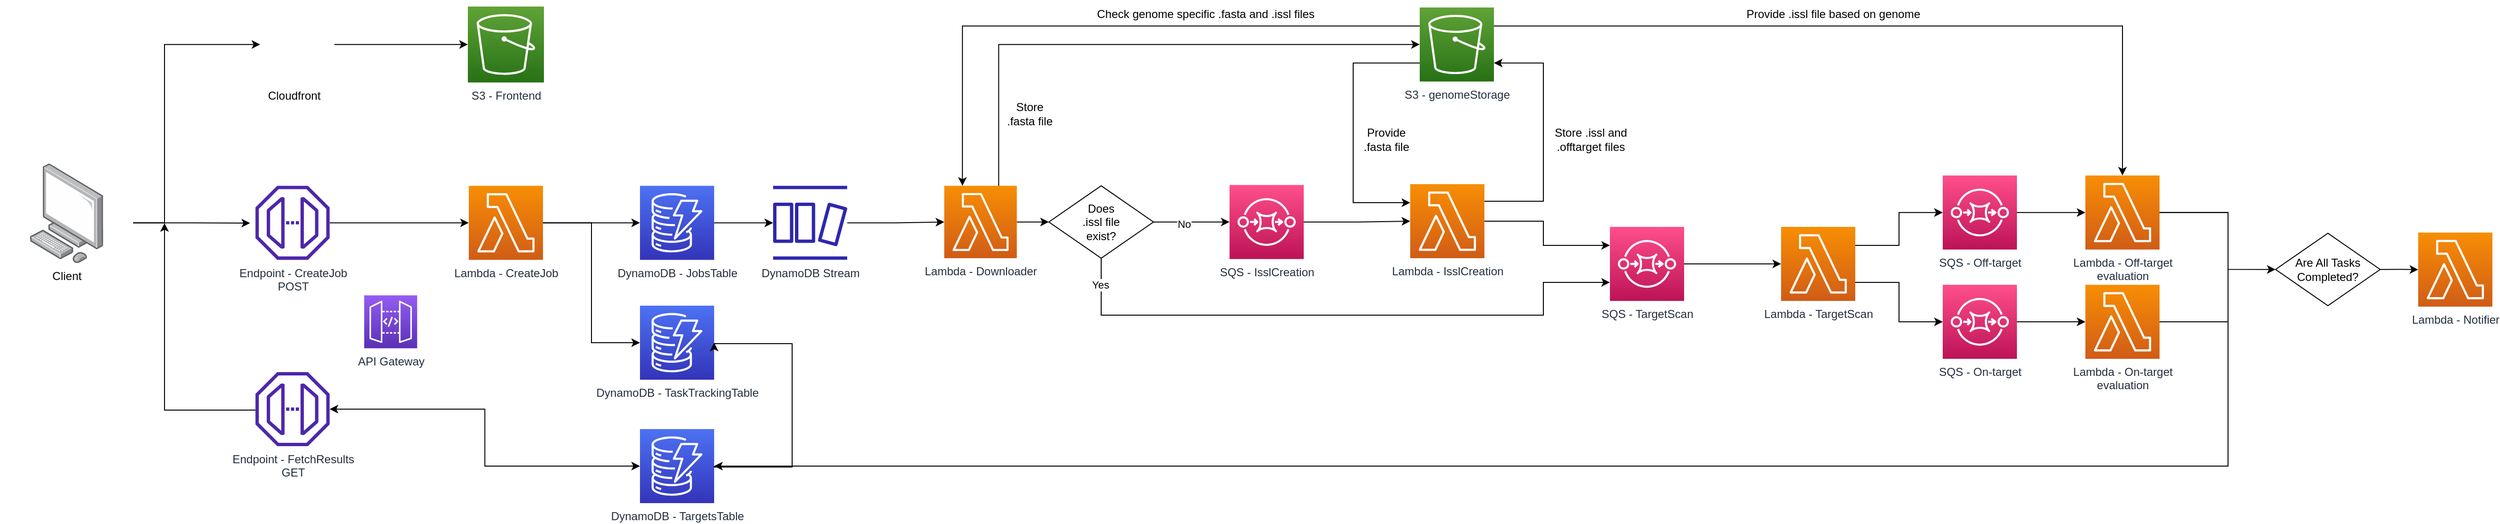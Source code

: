 <mxfile version="22.0.4" type="device">
  <diagram id="krAkyfecsawdt5dPigB_" name="Page-1">
    <mxGraphModel dx="3096" dy="1211" grid="0" gridSize="10" guides="0" tooltips="1" connect="1" arrows="1" fold="1" page="1" pageScale="1" pageWidth="827" pageHeight="1169" math="0" shadow="0">
      <root>
        <mxCell id="0" />
        <object label="Diagram" id="1">
          <mxCell style="" parent="0" />
        </object>
        <mxCell id="lShEb0nan_wU-JWEXfXT-17" style="edgeStyle=orthogonalEdgeStyle;rounded=0;orthogonalLoop=1;jettySize=auto;html=1;entryX=0;entryY=0.5;entryDx=0;entryDy=0;entryPerimeter=0;" parent="1" source="lShEb0nan_wU-JWEXfXT-1" target="lShEb0nan_wU-JWEXfXT-5" edge="1">
          <mxGeometry relative="1" as="geometry" />
        </mxCell>
        <mxCell id="6nbl6IyGGFge_mR9qVtQ-57" style="edgeStyle=orthogonalEdgeStyle;rounded=0;orthogonalLoop=1;jettySize=auto;html=1;exitX=0;exitY=0.5;exitDx=0;exitDy=0;exitPerimeter=0;startArrow=classic;startFill=1;endArrow=none;endFill=0;" parent="1" source="lShEb0nan_wU-JWEXfXT-1" target="lShEb0nan_wU-JWEXfXT-10" edge="1">
          <mxGeometry relative="1" as="geometry" />
        </mxCell>
        <mxCell id="lShEb0nan_wU-JWEXfXT-1" value="Lambda - CreateJob" style="sketch=0;points=[[0,0,0],[0.25,0,0],[0.5,0,0],[0.75,0,0],[1,0,0],[0,1,0],[0.25,1,0],[0.5,1,0],[0.75,1,0],[1,1,0],[0,0.25,0],[0,0.5,0],[0,0.75,0],[1,0.25,0],[1,0.5,0],[1,0.75,0]];outlineConnect=0;fontColor=#232F3E;gradientColor=#F78E04;gradientDirection=north;fillColor=#D05C17;strokeColor=#ffffff;dashed=0;verticalLabelPosition=bottom;verticalAlign=top;align=center;html=1;fontSize=12;fontStyle=0;aspect=fixed;shape=mxgraph.aws4.resourceIcon;resIcon=mxgraph.aws4.lambda;" parent="1" vertex="1">
          <mxGeometry x="-60" y="363.7" width="78" height="78" as="geometry" />
        </mxCell>
        <mxCell id="lShEb0nan_wU-JWEXfXT-40" style="edgeStyle=orthogonalEdgeStyle;rounded=0;orthogonalLoop=1;jettySize=auto;html=1;exitX=1;exitY=0.5;exitDx=0;exitDy=0;exitPerimeter=0;startArrow=none;startFill=0;endArrow=classic;endFill=1;fillColor=#FFDAA3;" parent="1" source="lShEb0nan_wU-JWEXfXT-5" target="lShEb0nan_wU-JWEXfXT-39" edge="1">
          <mxGeometry relative="1" as="geometry" />
        </mxCell>
        <mxCell id="lShEb0nan_wU-JWEXfXT-5" value="DynamoDB - JobsTable" style="sketch=0;points=[[0,0,0],[0.25,0,0],[0.5,0,0],[0.75,0,0],[1,0,0],[0,1,0],[0.25,1,0],[0.5,1,0],[0.75,1,0],[1,1,0],[0,0.25,0],[0,0.5,0],[0,0.75,0],[1,0.25,0],[1,0.5,0],[1,0.75,0]];outlineConnect=0;fontColor=#232F3E;gradientColor=#4D72F3;gradientDirection=north;fillColor=#3334B9;strokeColor=#ffffff;dashed=0;verticalLabelPosition=bottom;verticalAlign=top;align=center;html=1;fontSize=12;fontStyle=0;aspect=fixed;shape=mxgraph.aws4.resourceIcon;resIcon=mxgraph.aws4.dynamodb;" parent="1" vertex="1">
          <mxGeometry x="120" y="363.7" width="78" height="78" as="geometry" />
        </mxCell>
        <mxCell id="lShEb0nan_wU-JWEXfXT-6" value="API Gateway" style="sketch=0;points=[[0,0,0],[0.25,0,0],[0.5,0,0],[0.75,0,0],[1,0,0],[0,1,0],[0.25,1,0],[0.5,1,0],[0.75,1,0],[1,1,0],[0,0.25,0],[0,0.5,0],[0,0.75,0],[1,0.25,0],[1,0.5,0],[1,0.75,0]];outlineConnect=0;fontColor=#232F3E;gradientColor=#945DF2;gradientDirection=north;fillColor=#5A30B5;strokeColor=#ffffff;dashed=0;verticalLabelPosition=bottom;verticalAlign=top;align=center;html=1;fontSize=12;fontStyle=0;aspect=fixed;shape=mxgraph.aws4.resourceIcon;resIcon=mxgraph.aws4.api_gateway;" parent="1" vertex="1">
          <mxGeometry x="-170" y="479.15" width="55.69" height="55.69" as="geometry" />
        </mxCell>
        <mxCell id="T8QEofqclcsmKLHRJFDh-22" style="edgeStyle=orthogonalEdgeStyle;rounded=0;orthogonalLoop=1;jettySize=auto;html=1;exitX=1;exitY=0.5;exitDx=0;exitDy=0;exitPerimeter=0;entryX=0;entryY=0.5;entryDx=0;entryDy=0;entryPerimeter=0;" parent="1" source="lShEb0nan_wU-JWEXfXT-8" target="T8QEofqclcsmKLHRJFDh-21" edge="1">
          <mxGeometry relative="1" as="geometry" />
        </mxCell>
        <mxCell id="lShEb0nan_wU-JWEXfXT-8" value="SQS - Off-target" style="sketch=0;points=[[0,0,0],[0.25,0,0],[0.5,0,0],[0.75,0,0],[1,0,0],[0,1,0],[0.25,1,0],[0.5,1,0],[0.75,1,0],[1,1,0],[0,0.25,0],[0,0.5,0],[0,0.75,0],[1,0.25,0],[1,0.5,0],[1,0.75,0]];outlineConnect=0;fontColor=#232F3E;gradientColor=#FF4F8B;gradientDirection=north;fillColor=#BC1356;strokeColor=#ffffff;dashed=0;verticalLabelPosition=bottom;verticalAlign=top;align=center;html=1;fontSize=12;fontStyle=0;aspect=fixed;shape=mxgraph.aws4.resourceIcon;resIcon=mxgraph.aws4.sqs;" parent="1" vertex="1">
          <mxGeometry x="1490" y="352.89" width="78" height="78" as="geometry" />
        </mxCell>
        <mxCell id="PnX9oE772hR5VoB__EFH-106" style="edgeStyle=orthogonalEdgeStyle;rounded=0;orthogonalLoop=1;jettySize=auto;html=1;exitX=1;exitY=0.75;exitDx=0;exitDy=0;exitPerimeter=0;entryX=0;entryY=0.5;entryDx=0;entryDy=0;entryPerimeter=0;" parent="1" source="lShEb0nan_wU-JWEXfXT-9" target="lShEb0nan_wU-JWEXfXT-20" edge="1">
          <mxGeometry relative="1" as="geometry" />
        </mxCell>
        <mxCell id="PnX9oE772hR5VoB__EFH-107" style="edgeStyle=orthogonalEdgeStyle;rounded=0;orthogonalLoop=1;jettySize=auto;html=1;exitX=1;exitY=0.25;exitDx=0;exitDy=0;exitPerimeter=0;entryX=0;entryY=0.5;entryDx=0;entryDy=0;entryPerimeter=0;" parent="1" source="lShEb0nan_wU-JWEXfXT-9" target="lShEb0nan_wU-JWEXfXT-8" edge="1">
          <mxGeometry relative="1" as="geometry" />
        </mxCell>
        <mxCell id="lShEb0nan_wU-JWEXfXT-9" value="Lambda - TargetScan" style="sketch=0;points=[[0,0,0],[0.25,0,0],[0.5,0,0],[0.75,0,0],[1,0,0],[0,1,0],[0.25,1,0],[0.5,1,0],[0.75,1,0],[1,1,0],[0,0.25,0],[0,0.5,0],[0,0.75,0],[1,0.25,0],[1,0.5,0],[1,0.75,0]];outlineConnect=0;fontColor=#232F3E;gradientColor=#F78E04;gradientDirection=north;fillColor=#D05C17;strokeColor=#ffffff;dashed=0;verticalLabelPosition=bottom;verticalAlign=top;align=center;html=1;fontSize=12;fontStyle=0;aspect=fixed;shape=mxgraph.aws4.resourceIcon;resIcon=mxgraph.aws4.lambda;" parent="1" vertex="1">
          <mxGeometry x="1320" y="406.99" width="78" height="78" as="geometry" />
        </mxCell>
        <mxCell id="lShEb0nan_wU-JWEXfXT-10" value="&lt;div&gt;Endpoint - CreateJob&lt;/div&gt;&lt;div&gt;POST&lt;br&gt;&lt;/div&gt;" style="sketch=0;outlineConnect=0;fontColor=#232F3E;gradientColor=none;fillColor=#4D27AA;strokeColor=none;dashed=0;verticalLabelPosition=bottom;verticalAlign=top;align=center;html=1;fontSize=12;fontStyle=0;aspect=fixed;pointerEvents=1;shape=mxgraph.aws4.endpoint;" parent="1" vertex="1">
          <mxGeometry x="-284.34" y="363.7" width="78" height="78" as="geometry" />
        </mxCell>
        <mxCell id="lShEb0nan_wU-JWEXfXT-11" value="&lt;div&gt;Endpoint - FetchResults&lt;/div&gt;&lt;div&gt;GET&lt;br&gt;&lt;/div&gt;" style="sketch=0;outlineConnect=0;fontColor=#232F3E;gradientColor=none;fillColor=#4D27AA;strokeColor=none;dashed=0;verticalLabelPosition=bottom;verticalAlign=top;align=center;html=1;fontSize=12;fontStyle=0;aspect=fixed;pointerEvents=1;shape=mxgraph.aws4.endpoint;" parent="1" vertex="1">
          <mxGeometry x="-284.34" y="560" width="78" height="78" as="geometry" />
        </mxCell>
        <mxCell id="T8QEofqclcsmKLHRJFDh-23" style="edgeStyle=orthogonalEdgeStyle;rounded=0;orthogonalLoop=1;jettySize=auto;html=1;exitX=1;exitY=0.5;exitDx=0;exitDy=0;exitPerimeter=0;entryX=0;entryY=0.5;entryDx=0;entryDy=0;entryPerimeter=0;" parent="1" source="lShEb0nan_wU-JWEXfXT-20" target="T8QEofqclcsmKLHRJFDh-19" edge="1">
          <mxGeometry relative="1" as="geometry" />
        </mxCell>
        <mxCell id="lShEb0nan_wU-JWEXfXT-20" value="SQS - On-target" style="sketch=0;points=[[0,0,0],[0.25,0,0],[0.5,0,0],[0.75,0,0],[1,0,0],[0,1,0],[0.25,1,0],[0.5,1,0],[0.75,1,0],[1,1,0],[0,0.25,0],[0,0.5,0],[0,0.75,0],[1,0.25,0],[1,0.5,0],[1,0.75,0]];outlineConnect=0;fontColor=#232F3E;gradientColor=#FF4F8B;gradientDirection=north;fillColor=#BC1356;strokeColor=#ffffff;dashed=0;verticalLabelPosition=bottom;verticalAlign=top;align=center;html=1;fontSize=12;fontStyle=0;aspect=fixed;shape=mxgraph.aws4.resourceIcon;resIcon=mxgraph.aws4.sqs;" parent="1" vertex="1">
          <mxGeometry x="1490" y="468.0" width="78" height="78" as="geometry" />
        </mxCell>
        <mxCell id="lShEb0nan_wU-JWEXfXT-38" value="&lt;div&gt;S3 - Frontend&lt;br&gt;&lt;/div&gt;" style="sketch=0;points=[[0,0,0],[0.25,0,0],[0.5,0,0],[0.75,0,0],[1,0,0],[0,1,0],[0.25,1,0],[0.5,1,0],[0.75,1,0],[1,1,0],[0,0.25,0],[0,0.5,0],[0,0.75,0],[1,0.25,0],[1,0.5,0],[1,0.75,0]];outlineConnect=0;fontColor=#232F3E;gradientColor=#60A337;gradientDirection=north;fillColor=#277116;strokeColor=#ffffff;dashed=0;verticalLabelPosition=bottom;verticalAlign=top;align=center;html=1;fontSize=12;fontStyle=0;aspect=fixed;shape=mxgraph.aws4.resourceIcon;resIcon=mxgraph.aws4.s3;" parent="1" vertex="1">
          <mxGeometry x="-61" y="174.86" width="80" height="80" as="geometry" />
        </mxCell>
        <mxCell id="XJK-BqBHf_a6RxVuGPUH-28" style="edgeStyle=orthogonalEdgeStyle;rounded=0;orthogonalLoop=1;jettySize=auto;html=1;entryX=0;entryY=0.5;entryDx=0;entryDy=0;entryPerimeter=0;" parent="1" source="lShEb0nan_wU-JWEXfXT-39" target="XJK-BqBHf_a6RxVuGPUH-12" edge="1">
          <mxGeometry relative="1" as="geometry">
            <mxPoint x="590" y="403.889" as="targetPoint" />
          </mxGeometry>
        </mxCell>
        <mxCell id="lShEb0nan_wU-JWEXfXT-39" value="DynamoDB Stream" style="sketch=0;outlineConnect=0;fontColor=#232F3E;gradientColor=none;fillColor=#2E27AD;strokeColor=none;dashed=0;verticalLabelPosition=bottom;verticalAlign=top;align=center;html=1;fontSize=12;fontStyle=0;aspect=fixed;pointerEvents=1;shape=mxgraph.aws4.dynamodb_stream;" parent="1" vertex="1">
          <mxGeometry x="260" y="363.7" width="78" height="78" as="geometry" />
        </mxCell>
        <mxCell id="XJK-BqBHf_a6RxVuGPUH-8" style="edgeStyle=orthogonalEdgeStyle;rounded=0;orthogonalLoop=1;jettySize=auto;html=1;exitX=1;exitY=0.5;exitDx=0;exitDy=0;exitPerimeter=0;entryX=0;entryY=0.5;entryDx=0;entryDy=0;entryPerimeter=0;" parent="1" source="XJK-BqBHf_a6RxVuGPUH-9" target="T8QEofqclcsmKLHRJFDh-13" edge="1">
          <mxGeometry relative="1" as="geometry">
            <mxPoint x="1280.19" y="415.155" as="targetPoint" />
          </mxGeometry>
        </mxCell>
        <mxCell id="XJK-BqBHf_a6RxVuGPUH-9" value="SQS - IsslCreation" style="sketch=0;points=[[0,0,0],[0.25,0,0],[0.5,0,0],[0.75,0,0],[1,0,0],[0,1,0],[0.25,1,0],[0.5,1,0],[0.75,1,0],[1,1,0],[0,0.25,0],[0,0.5,0],[0,0.75,0],[1,0.25,0],[1,0.5,0],[1,0.75,0]];outlineConnect=0;fontColor=#232F3E;gradientColor=#FF4F8B;gradientDirection=north;fillColor=#BC1356;strokeColor=#ffffff;dashed=0;verticalLabelPosition=bottom;verticalAlign=top;align=center;html=1;fontSize=12;fontStyle=0;aspect=fixed;shape=mxgraph.aws4.resourceIcon;resIcon=mxgraph.aws4.sqs;" parent="1" vertex="1">
          <mxGeometry x="740.0" y="362.85" width="78" height="78" as="geometry" />
        </mxCell>
        <mxCell id="T8QEofqclcsmKLHRJFDh-40" style="edgeStyle=orthogonalEdgeStyle;rounded=0;orthogonalLoop=1;jettySize=auto;html=1;exitX=1;exitY=0.5;exitDx=0;exitDy=0;exitPerimeter=0;entryX=0;entryY=0.5;entryDx=0;entryDy=0;" parent="1" source="XJK-BqBHf_a6RxVuGPUH-12" target="T8QEofqclcsmKLHRJFDh-43" edge="1">
          <mxGeometry relative="1" as="geometry">
            <mxPoint x="560.41" y="400.675" as="targetPoint" />
          </mxGeometry>
        </mxCell>
        <mxCell id="XJK-BqBHf_a6RxVuGPUH-12" value="Lambda - Downloader" style="sketch=0;points=[[0,0,0],[0.25,0,0],[0.5,0,0],[0.75,0,0],[1,0,0],[0,1,0],[0.25,1,0],[0.5,1,0],[0.75,1,0],[1,1,0],[0,0.25,0],[0,0.5,0],[0,0.75,0],[1,0.25,0],[1,0.5,0],[1,0.75,0]];outlineConnect=0;fontColor=#232F3E;gradientColor=#F78E04;gradientDirection=north;fillColor=#D05C17;strokeColor=#ffffff;dashed=0;verticalLabelPosition=bottom;verticalAlign=top;align=center;html=1;fontSize=12;fontStyle=0;aspect=fixed;shape=mxgraph.aws4.resourceIcon;resIcon=mxgraph.aws4.lambda;" parent="1" vertex="1">
          <mxGeometry x="440" y="363.7" width="76.3" height="76.3" as="geometry" />
        </mxCell>
        <mxCell id="XJK-BqBHf_a6RxVuGPUH-48" style="edgeStyle=orthogonalEdgeStyle;rounded=0;orthogonalLoop=1;jettySize=auto;html=1;entryX=0;entryY=0.5;entryDx=0;entryDy=0;entryPerimeter=0;startArrow=none;startFill=0;" parent="1" source="XJK-BqBHf_a6RxVuGPUH-46" target="lShEb0nan_wU-JWEXfXT-9" edge="1">
          <mxGeometry relative="1" as="geometry" />
        </mxCell>
        <mxCell id="XJK-BqBHf_a6RxVuGPUH-46" value="SQS - TargetScan" style="sketch=0;points=[[0,0,0],[0.25,0,0],[0.5,0,0],[0.75,0,0],[1,0,0],[0,1,0],[0.25,1,0],[0.5,1,0],[0.75,1,0],[1,1,0],[0,0.25,0],[0,0.5,0],[0,0.75,0],[1,0.25,0],[1,0.5,0],[1,0.75,0]];outlineConnect=0;fontColor=#232F3E;gradientColor=#FF4F8B;gradientDirection=north;fillColor=#BC1356;strokeColor=#ffffff;dashed=0;verticalLabelPosition=bottom;verticalAlign=top;align=center;html=1;fontSize=12;fontStyle=0;aspect=fixed;shape=mxgraph.aws4.resourceIcon;resIcon=mxgraph.aws4.sqs;" parent="1" vertex="1">
          <mxGeometry x="1140" y="406.99" width="78" height="78" as="geometry" />
        </mxCell>
        <mxCell id="PnX9oE772hR5VoB__EFH-12" value="Store .issl and .offtarget files" style="text;html=1;strokeColor=none;fillColor=none;align=center;verticalAlign=middle;whiteSpace=wrap;rounded=0;" parent="1" vertex="1">
          <mxGeometry x="1070" y="287.11" width="100" height="55.11" as="geometry" />
        </mxCell>
        <mxCell id="PnX9oE772hR5VoB__EFH-90" style="edgeStyle=orthogonalEdgeStyle;rounded=0;orthogonalLoop=1;jettySize=auto;html=1;entryX=0;entryY=0.25;entryDx=0;entryDy=0;entryPerimeter=0;exitX=1;exitY=0.5;exitDx=0;exitDy=0;exitPerimeter=0;" parent="1" source="T8QEofqclcsmKLHRJFDh-13" target="XJK-BqBHf_a6RxVuGPUH-46" edge="1">
          <mxGeometry relative="1" as="geometry">
            <mxPoint x="1210" y="426" as="sourcePoint" />
            <Array as="points">
              <mxPoint x="1070" y="401" />
              <mxPoint x="1070" y="427" />
            </Array>
          </mxGeometry>
        </mxCell>
        <mxCell id="PnX9oE772hR5VoB__EFH-103" style="edgeStyle=orthogonalEdgeStyle;rounded=0;orthogonalLoop=1;jettySize=auto;html=1;fillColor=#f8cecc;gradientColor=#ea6b66;strokeColor=#000000;exitX=1;exitY=0.25;exitDx=0;exitDy=0;exitPerimeter=0;entryX=1;entryY=0.75;entryDx=0;entryDy=0;entryPerimeter=0;" parent="1" source="T8QEofqclcsmKLHRJFDh-13" target="yxyMRoZ1tEUUTZVGHeQR-15" edge="1">
          <mxGeometry relative="1" as="geometry">
            <Array as="points">
              <mxPoint x="978" y="381" />
              <mxPoint x="978" y="380" />
              <mxPoint x="1070" y="380" />
              <mxPoint x="1070" y="234" />
            </Array>
            <mxPoint x="969.19" y="415.58" as="sourcePoint" />
            <mxPoint x="1130" y="160" as="targetPoint" />
          </mxGeometry>
        </mxCell>
        <mxCell id="T8QEofqclcsmKLHRJFDh-13" value="Lambda - IsslCreation" style="sketch=0;points=[[0,0,0],[0.25,0,0],[0.5,0,0],[0.75,0,0],[1,0,0],[0,1,0],[0.25,1,0],[0.5,1,0],[0.75,1,0],[1,1,0],[0,0.25,0],[0,0.5,0],[0,0.75,0],[1,0.25,0],[1,0.5,0],[1,0.75,0]];outlineConnect=0;fontColor=#232F3E;gradientColor=#F78E04;gradientDirection=north;fillColor=#D05C17;strokeColor=#ffffff;dashed=0;verticalLabelPosition=bottom;verticalAlign=top;align=center;html=1;fontSize=12;fontStyle=0;aspect=fixed;shape=mxgraph.aws4.resourceIcon;resIcon=mxgraph.aws4.lambda;" parent="1" vertex="1">
          <mxGeometry x="930" y="362" width="78" height="78" as="geometry" />
        </mxCell>
        <mxCell id="T8QEofqclcsmKLHRJFDh-24" style="rounded=0;orthogonalLoop=1;jettySize=auto;html=1;exitX=1;exitY=0.5;exitDx=0;exitDy=0;exitPerimeter=0;fillColor=#f8cecc;strokeColor=#000000;endArrow=none;endFill=0;" parent="1" source="T8QEofqclcsmKLHRJFDh-19" edge="1">
          <mxGeometry relative="1" as="geometry">
            <mxPoint x="1790" y="507" as="targetPoint" />
          </mxGeometry>
        </mxCell>
        <mxCell id="T8QEofqclcsmKLHRJFDh-19" value="Lambda - On-target &lt;br&gt;evaluation" style="sketch=0;points=[[0,0,0],[0.25,0,0],[0.5,0,0],[0.75,0,0],[1,0,0],[0,1,0],[0.25,1,0],[0.5,1,0],[0.75,1,0],[1,1,0],[0,0.25,0],[0,0.5,0],[0,0.75,0],[1,0.25,0],[1,0.5,0],[1,0.75,0]];outlineConnect=0;fontColor=#232F3E;gradientColor=#F78E04;gradientDirection=north;fillColor=#D05C17;strokeColor=#ffffff;dashed=0;verticalLabelPosition=bottom;verticalAlign=top;align=center;html=1;fontSize=12;fontStyle=0;aspect=fixed;shape=mxgraph.aws4.resourceIcon;resIcon=mxgraph.aws4.lambda;" parent="1" vertex="1">
          <mxGeometry x="1640" y="468.0" width="78" height="78" as="geometry" />
        </mxCell>
        <mxCell id="CULJqqf-9Fbqz_P_JE7p-6" style="edgeStyle=orthogonalEdgeStyle;rounded=0;orthogonalLoop=1;jettySize=auto;html=1;exitX=1;exitY=0.5;exitDx=0;exitDy=0;exitPerimeter=0;entryX=0;entryY=0.5;entryDx=0;entryDy=0;" edge="1" parent="1" source="T8QEofqclcsmKLHRJFDh-21" target="CULJqqf-9Fbqz_P_JE7p-5">
          <mxGeometry relative="1" as="geometry">
            <Array as="points">
              <mxPoint x="1790" y="392" />
              <mxPoint x="1790" y="452" />
            </Array>
          </mxGeometry>
        </mxCell>
        <mxCell id="T8QEofqclcsmKLHRJFDh-21" value="Lambda - Off-target &lt;br&gt;evaluation" style="sketch=0;points=[[0,0,0],[0.25,0,0],[0.5,0,0],[0.75,0,0],[1,0,0],[0,1,0],[0.25,1,0],[0.5,1,0],[0.75,1,0],[1,1,0],[0,0.25,0],[0,0.5,0],[0,0.75,0],[1,0.25,0],[1,0.5,0],[1,0.75,0]];outlineConnect=0;fontColor=#232F3E;gradientColor=#F78E04;gradientDirection=north;fillColor=#D05C17;strokeColor=#ffffff;dashed=0;verticalLabelPosition=bottom;verticalAlign=top;align=center;html=1;fontSize=12;fontStyle=0;aspect=fixed;shape=mxgraph.aws4.resourceIcon;resIcon=mxgraph.aws4.lambda;" parent="1" vertex="1">
          <mxGeometry x="1640" y="352.89" width="78" height="78" as="geometry" />
        </mxCell>
        <mxCell id="T8QEofqclcsmKLHRJFDh-44" style="edgeStyle=orthogonalEdgeStyle;rounded=0;orthogonalLoop=1;jettySize=auto;html=1;exitX=0.5;exitY=1;exitDx=0;exitDy=0;entryX=0;entryY=0.75;entryDx=0;entryDy=0;entryPerimeter=0;" parent="1" source="T8QEofqclcsmKLHRJFDh-43" target="XJK-BqBHf_a6RxVuGPUH-46" edge="1">
          <mxGeometry relative="1" as="geometry">
            <Array as="points">
              <mxPoint x="605" y="500" />
              <mxPoint x="1070" y="500" />
              <mxPoint x="1070" y="465" />
            </Array>
          </mxGeometry>
        </mxCell>
        <mxCell id="6nbl6IyGGFge_mR9qVtQ-2" value="Yes" style="edgeLabel;html=1;align=center;verticalAlign=middle;resizable=0;points=[];" parent="T8QEofqclcsmKLHRJFDh-44" vertex="1" connectable="0">
          <mxGeometry x="-0.912" y="-1" relative="1" as="geometry">
            <mxPoint as="offset" />
          </mxGeometry>
        </mxCell>
        <mxCell id="yxyMRoZ1tEUUTZVGHeQR-3" style="edgeStyle=orthogonalEdgeStyle;rounded=0;orthogonalLoop=1;jettySize=auto;html=1;exitX=1;exitY=0.5;exitDx=0;exitDy=0;entryX=0;entryY=0.5;entryDx=0;entryDy=0;entryPerimeter=0;" parent="1" source="T8QEofqclcsmKLHRJFDh-43" target="XJK-BqBHf_a6RxVuGPUH-9" edge="1">
          <mxGeometry relative="1" as="geometry" />
        </mxCell>
        <mxCell id="yxyMRoZ1tEUUTZVGHeQR-7" value="No" style="edgeLabel;html=1;align=center;verticalAlign=middle;resizable=0;points=[];" parent="yxyMRoZ1tEUUTZVGHeQR-3" vertex="1" connectable="0">
          <mxGeometry x="-0.201" y="-2" relative="1" as="geometry">
            <mxPoint as="offset" />
          </mxGeometry>
        </mxCell>
        <mxCell id="T8QEofqclcsmKLHRJFDh-43" value="Does&lt;br style=&quot;border-color: var(--border-color);&quot;&gt;.issl file &lt;br&gt;exist?" style="rhombus;whiteSpace=wrap;html=1;fillColor=none;" parent="1" vertex="1">
          <mxGeometry x="550" y="363.7" width="110" height="76.3" as="geometry" />
        </mxCell>
        <mxCell id="yxyMRoZ1tEUUTZVGHeQR-15" value="S3 - genomeStorage" style="sketch=0;points=[[0,0,0],[0.25,0,0],[0.5,0,0],[0.75,0,0],[1,0,0],[0,1,0],[0.25,1,0],[0.5,1,0],[0.75,1,0],[1,1,0],[0,0.25,0],[0,0.5,0],[0,0.75,0],[1,0.25,0],[1,0.5,0],[1,0.75,0]];outlineConnect=0;fontColor=#232F3E;gradientColor=#60A337;gradientDirection=north;fillColor=#277116;strokeColor=#ffffff;dashed=0;verticalLabelPosition=bottom;verticalAlign=top;align=center;html=1;fontSize=12;fontStyle=0;aspect=fixed;shape=mxgraph.aws4.resourceIcon;resIcon=mxgraph.aws4.s3;" parent="1" vertex="1">
          <mxGeometry x="940" y="175.86" width="78" height="78" as="geometry" />
        </mxCell>
        <mxCell id="6nbl6IyGGFge_mR9qVtQ-3" style="edgeStyle=orthogonalEdgeStyle;rounded=0;orthogonalLoop=1;jettySize=auto;html=1;exitX=0;exitY=0.25;exitDx=0;exitDy=0;exitPerimeter=0;entryX=0.25;entryY=0;entryDx=0;entryDy=0;entryPerimeter=0;" parent="1" source="yxyMRoZ1tEUUTZVGHeQR-15" target="XJK-BqBHf_a6RxVuGPUH-12" edge="1">
          <mxGeometry relative="1" as="geometry">
            <mxPoint x="497" y="364" as="targetPoint" />
            <Array as="points">
              <mxPoint x="459" y="195" />
            </Array>
          </mxGeometry>
        </mxCell>
        <mxCell id="6nbl6IyGGFge_mR9qVtQ-5" value="Check genome specific .fasta and .issl files" style="text;html=1;strokeColor=none;fillColor=none;align=center;verticalAlign=middle;whiteSpace=wrap;rounded=0;" parent="1" vertex="1">
          <mxGeometry x="590" y="168" width="250" height="30" as="geometry" />
        </mxCell>
        <mxCell id="6nbl6IyGGFge_mR9qVtQ-6" style="edgeStyle=orthogonalEdgeStyle;rounded=0;orthogonalLoop=1;jettySize=auto;html=1;exitX=0;exitY=0.75;exitDx=0;exitDy=0;exitPerimeter=0;entryX=0;entryY=0.25;entryDx=0;entryDy=0;entryPerimeter=0;" parent="1" source="yxyMRoZ1tEUUTZVGHeQR-15" target="T8QEofqclcsmKLHRJFDh-13" edge="1">
          <mxGeometry relative="1" as="geometry">
            <Array as="points">
              <mxPoint x="870" y="234" />
              <mxPoint x="870" y="381" />
            </Array>
          </mxGeometry>
        </mxCell>
        <mxCell id="6nbl6IyGGFge_mR9qVtQ-7" value="Provide .fasta file" style="text;html=1;strokeColor=none;fillColor=none;align=center;verticalAlign=middle;whiteSpace=wrap;rounded=0;" parent="1" vertex="1">
          <mxGeometry x="870" y="285.83" width="70" height="57.66" as="geometry" />
        </mxCell>
        <mxCell id="6nbl6IyGGFge_mR9qVtQ-8" style="edgeStyle=orthogonalEdgeStyle;rounded=0;orthogonalLoop=1;jettySize=auto;html=1;exitX=1;exitY=0.25;exitDx=0;exitDy=0;exitPerimeter=0;entryX=0.5;entryY=0;entryDx=0;entryDy=0;entryPerimeter=0;" parent="1" source="yxyMRoZ1tEUUTZVGHeQR-15" target="T8QEofqclcsmKLHRJFDh-21" edge="1">
          <mxGeometry relative="1" as="geometry" />
        </mxCell>
        <mxCell id="6nbl6IyGGFge_mR9qVtQ-9" value="Provide .issl file based on genome" style="text;html=1;strokeColor=none;fillColor=none;align=center;verticalAlign=middle;whiteSpace=wrap;rounded=0;" parent="1" vertex="1">
          <mxGeometry x="1250" y="168" width="250" height="30" as="geometry" />
        </mxCell>
        <mxCell id="6nbl6IyGGFge_mR9qVtQ-27" value="" style="group" parent="1" vertex="1" connectable="0">
          <mxGeometry x="-279.31" y="168" width="87.66" height="119.11" as="geometry" />
        </mxCell>
        <mxCell id="6nbl6IyGGFge_mR9qVtQ-14" value="" style="shape=image;verticalLabelPosition=bottom;labelBackgroundColor=default;verticalAlign=top;aspect=fixed;imageAspect=0;image=https://cdn.worldvectorlogo.com/logos/aws-cloudfront.svg;" parent="6nbl6IyGGFge_mR9qVtQ-27" vertex="1">
          <mxGeometry width="77.867" height="93.718" as="geometry" />
        </mxCell>
        <mxCell id="6nbl6IyGGFge_mR9qVtQ-26" value="Cloudfront" style="text;html=1;align=center;verticalAlign=middle;resizable=0;points=[];autosize=1;strokeColor=none;fillColor=none;" parent="6nbl6IyGGFge_mR9qVtQ-27" vertex="1">
          <mxGeometry x="-5.028" y="86.024" width="80" height="30" as="geometry" />
        </mxCell>
        <mxCell id="6nbl6IyGGFge_mR9qVtQ-56" style="edgeStyle=orthogonalEdgeStyle;rounded=0;orthogonalLoop=1;jettySize=auto;html=1;exitX=0;exitY=0.5;exitDx=0;exitDy=0;exitPerimeter=0;startArrow=classic;startFill=1;" parent="1" source="lShEb0nan_wU-JWEXfXT-4" target="lShEb0nan_wU-JWEXfXT-11" edge="1">
          <mxGeometry relative="1" as="geometry" />
        </mxCell>
        <mxCell id="lShEb0nan_wU-JWEXfXT-4" value="DynamoDB - TargetsTable" style="sketch=0;points=[[0,0,0],[0.25,0,0],[0.5,0,0],[0.75,0,0],[1,0,0],[0,1,0],[0.25,1,0],[0.5,1,0],[0.75,1,0],[1,1,0],[0,0.25,0],[0,0.5,0],[0,0.75,0],[1,0.25,0],[1,0.5,0],[1,0.75,0]];outlineConnect=0;fontColor=#232F3E;gradientColor=#4D72F3;gradientDirection=north;fillColor=#3334B9;strokeColor=#ffffff;dashed=0;verticalLabelPosition=bottom;verticalAlign=top;align=center;html=1;fontSize=12;fontStyle=0;aspect=fixed;shape=mxgraph.aws4.resourceIcon;resIcon=mxgraph.aws4.dynamodb;" parent="1" vertex="1">
          <mxGeometry x="120" y="620" width="78" height="78" as="geometry" />
        </mxCell>
        <mxCell id="6nbl6IyGGFge_mR9qVtQ-29" style="edgeStyle=orthogonalEdgeStyle;rounded=0;orthogonalLoop=1;jettySize=auto;html=1;exitX=1;exitY=0.5;exitDx=0;exitDy=0;exitPerimeter=0;entryX=1;entryY=0.5;entryDx=0;entryDy=0;entryPerimeter=0;" parent="1" source="T8QEofqclcsmKLHRJFDh-21" target="lShEb0nan_wU-JWEXfXT-4" edge="1">
          <mxGeometry relative="1" as="geometry">
            <Array as="points">
              <mxPoint x="1790" y="392" />
              <mxPoint x="1790" y="659" />
            </Array>
          </mxGeometry>
        </mxCell>
        <mxCell id="6nbl6IyGGFge_mR9qVtQ-34" style="edgeStyle=orthogonalEdgeStyle;rounded=0;orthogonalLoop=1;jettySize=auto;html=1;exitX=1;exitY=0.5;exitDx=0;exitDy=0;entryX=0;entryY=0.5;entryDx=0;entryDy=0;entryPerimeter=0;" parent="1" source="6nbl6IyGGFge_mR9qVtQ-14" target="lShEb0nan_wU-JWEXfXT-38" edge="1">
          <mxGeometry relative="1" as="geometry" />
        </mxCell>
        <mxCell id="6nbl6IyGGFge_mR9qVtQ-39" style="edgeStyle=orthogonalEdgeStyle;rounded=0;orthogonalLoop=1;jettySize=auto;html=1;exitX=1;exitY=0.5;exitDx=0;exitDy=0;entryX=0;entryY=0.5;entryDx=0;entryDy=0;" parent="1" source="6nbl6IyGGFge_mR9qVtQ-52" target="6nbl6IyGGFge_mR9qVtQ-14" edge="1">
          <mxGeometry relative="1" as="geometry">
            <mxPoint x="-440" y="410" as="sourcePoint" />
            <Array as="points">
              <mxPoint x="-380" y="403" />
              <mxPoint x="-380" y="215" />
            </Array>
          </mxGeometry>
        </mxCell>
        <mxCell id="6nbl6IyGGFge_mR9qVtQ-50" value="" style="group" parent="1" vertex="1" connectable="0">
          <mxGeometry x="-553" y="332.7" width="140" height="140" as="geometry" />
        </mxCell>
        <mxCell id="6nbl6IyGGFge_mR9qVtQ-54" style="edgeStyle=orthogonalEdgeStyle;rounded=0;orthogonalLoop=1;jettySize=auto;html=1;exitX=1;exitY=0.5;exitDx=0;exitDy=0;" parent="6nbl6IyGGFge_mR9qVtQ-50" source="6nbl6IyGGFge_mR9qVtQ-52" edge="1">
          <mxGeometry relative="1" as="geometry">
            <mxPoint x="263" y="70.3" as="targetPoint" />
          </mxGeometry>
        </mxCell>
        <mxCell id="6nbl6IyGGFge_mR9qVtQ-52" value="" style="whiteSpace=wrap;html=1;aspect=fixed;strokeColor=none;fillColor=none;" parent="6nbl6IyGGFge_mR9qVtQ-50" vertex="1">
          <mxGeometry width="140" height="140" as="geometry" />
        </mxCell>
        <mxCell id="6nbl6IyGGFge_mR9qVtQ-53" value="Client" style="points=[];aspect=fixed;html=1;align=center;shadow=0;dashed=0;image;image=img/lib/allied_telesis/computer_and_terminals/Personal_Computer.svg;" parent="6nbl6IyGGFge_mR9qVtQ-50" vertex="1">
          <mxGeometry x="31.31" y="7.57" width="77.38" height="104.86" as="geometry" />
        </mxCell>
        <mxCell id="6nbl6IyGGFge_mR9qVtQ-55" style="edgeStyle=orthogonalEdgeStyle;rounded=0;orthogonalLoop=1;jettySize=auto;html=1;startArrow=classic;startFill=1;endArrow=none;endFill=0;" parent="1" target="lShEb0nan_wU-JWEXfXT-11" edge="1">
          <mxGeometry relative="1" as="geometry">
            <mxPoint x="-380" y="403" as="sourcePoint" />
            <Array as="points">
              <mxPoint x="-380" y="600" />
            </Array>
          </mxGeometry>
        </mxCell>
        <mxCell id="7VamgS9gIT3rCPv1MD8X-1" style="edgeStyle=orthogonalEdgeStyle;rounded=0;orthogonalLoop=1;jettySize=auto;html=1;exitX=0.75;exitY=0;exitDx=0;exitDy=0;exitPerimeter=0;entryX=0;entryY=0.5;entryDx=0;entryDy=0;entryPerimeter=0;" parent="1" source="XJK-BqBHf_a6RxVuGPUH-12" target="yxyMRoZ1tEUUTZVGHeQR-15" edge="1">
          <mxGeometry relative="1" as="geometry" />
        </mxCell>
        <mxCell id="7VamgS9gIT3rCPv1MD8X-4" value="Store .fasta file" style="text;html=1;strokeColor=none;fillColor=none;align=center;verticalAlign=middle;whiteSpace=wrap;rounded=0;" parent="1" vertex="1">
          <mxGeometry x="500" y="260" width="60" height="55.11" as="geometry" />
        </mxCell>
        <mxCell id="CULJqqf-9Fbqz_P_JE7p-1" value="DynamoDB - TaskTrackingTable" style="sketch=0;points=[[0,0,0],[0.25,0,0],[0.5,0,0],[0.75,0,0],[1,0,0],[0,1,0],[0.25,1,0],[0.5,1,0],[0.75,1,0],[1,1,0],[0,0.25,0],[0,0.5,0],[0,0.75,0],[1,0.25,0],[1,0.5,0],[1,0.75,0]];outlineConnect=0;fontColor=#232F3E;gradientColor=#4D72F3;gradientDirection=north;fillColor=#3334B9;strokeColor=#ffffff;dashed=0;verticalLabelPosition=bottom;verticalAlign=top;align=center;html=1;fontSize=12;fontStyle=0;aspect=fixed;shape=mxgraph.aws4.resourceIcon;resIcon=mxgraph.aws4.dynamodb;" vertex="1" parent="1">
          <mxGeometry x="120" y="490" width="78" height="78" as="geometry" />
        </mxCell>
        <mxCell id="CULJqqf-9Fbqz_P_JE7p-3" style="edgeStyle=orthogonalEdgeStyle;rounded=0;orthogonalLoop=1;jettySize=auto;html=1;exitX=1;exitY=0.5;exitDx=0;exitDy=0;exitPerimeter=0;entryX=0;entryY=0.5;entryDx=0;entryDy=0;entryPerimeter=0;" edge="1" parent="1" source="lShEb0nan_wU-JWEXfXT-1" target="CULJqqf-9Fbqz_P_JE7p-1">
          <mxGeometry relative="1" as="geometry" />
        </mxCell>
        <mxCell id="CULJqqf-9Fbqz_P_JE7p-4" style="edgeStyle=orthogonalEdgeStyle;rounded=0;orthogonalLoop=1;jettySize=auto;html=1;exitX=1;exitY=0.5;exitDx=0;exitDy=0;exitPerimeter=0;entryX=1;entryY=0.5;entryDx=0;entryDy=0;entryPerimeter=0;" edge="1" parent="1" source="lShEb0nan_wU-JWEXfXT-4" target="CULJqqf-9Fbqz_P_JE7p-1">
          <mxGeometry relative="1" as="geometry">
            <Array as="points">
              <mxPoint x="280" y="660" />
              <mxPoint x="280" y="530" />
              <mxPoint x="198" y="530" />
            </Array>
          </mxGeometry>
        </mxCell>
        <mxCell id="CULJqqf-9Fbqz_P_JE7p-5" value="Are All Tasks Completed?" style="rhombus;whiteSpace=wrap;html=1;fillColor=none;" vertex="1" parent="1">
          <mxGeometry x="1840" y="413.7" width="110" height="76.3" as="geometry" />
        </mxCell>
        <mxCell id="CULJqqf-9Fbqz_P_JE7p-7" value="Lambda - Notifier" style="sketch=0;points=[[0,0,0],[0.25,0,0],[0.5,0,0],[0.75,0,0],[1,0,0],[0,1,0],[0.25,1,0],[0.5,1,0],[0.75,1,0],[1,1,0],[0,0.25,0],[0,0.5,0],[0,0.75,0],[1,0.25,0],[1,0.5,0],[1,0.75,0]];outlineConnect=0;fontColor=#232F3E;gradientColor=#F78E04;gradientDirection=north;fillColor=#D05C17;strokeColor=#ffffff;dashed=0;verticalLabelPosition=bottom;verticalAlign=top;align=center;html=1;fontSize=12;fontStyle=0;aspect=fixed;shape=mxgraph.aws4.resourceIcon;resIcon=mxgraph.aws4.lambda;" vertex="1" parent="1">
          <mxGeometry x="1990" y="413.0" width="78" height="78" as="geometry" />
        </mxCell>
        <mxCell id="CULJqqf-9Fbqz_P_JE7p-12" style="edgeStyle=orthogonalEdgeStyle;rounded=0;orthogonalLoop=1;jettySize=auto;html=1;exitX=1;exitY=0.5;exitDx=0;exitDy=0;entryX=0;entryY=0.5;entryDx=0;entryDy=0;entryPerimeter=0;" edge="1" parent="1" source="CULJqqf-9Fbqz_P_JE7p-5" target="CULJqqf-9Fbqz_P_JE7p-7">
          <mxGeometry relative="1" as="geometry" />
        </mxCell>
        <object label="Annotations" id="lShEb0nan_wU-JWEXfXT-28">
          <mxCell parent="0" />
        </object>
      </root>
    </mxGraphModel>
  </diagram>
</mxfile>
